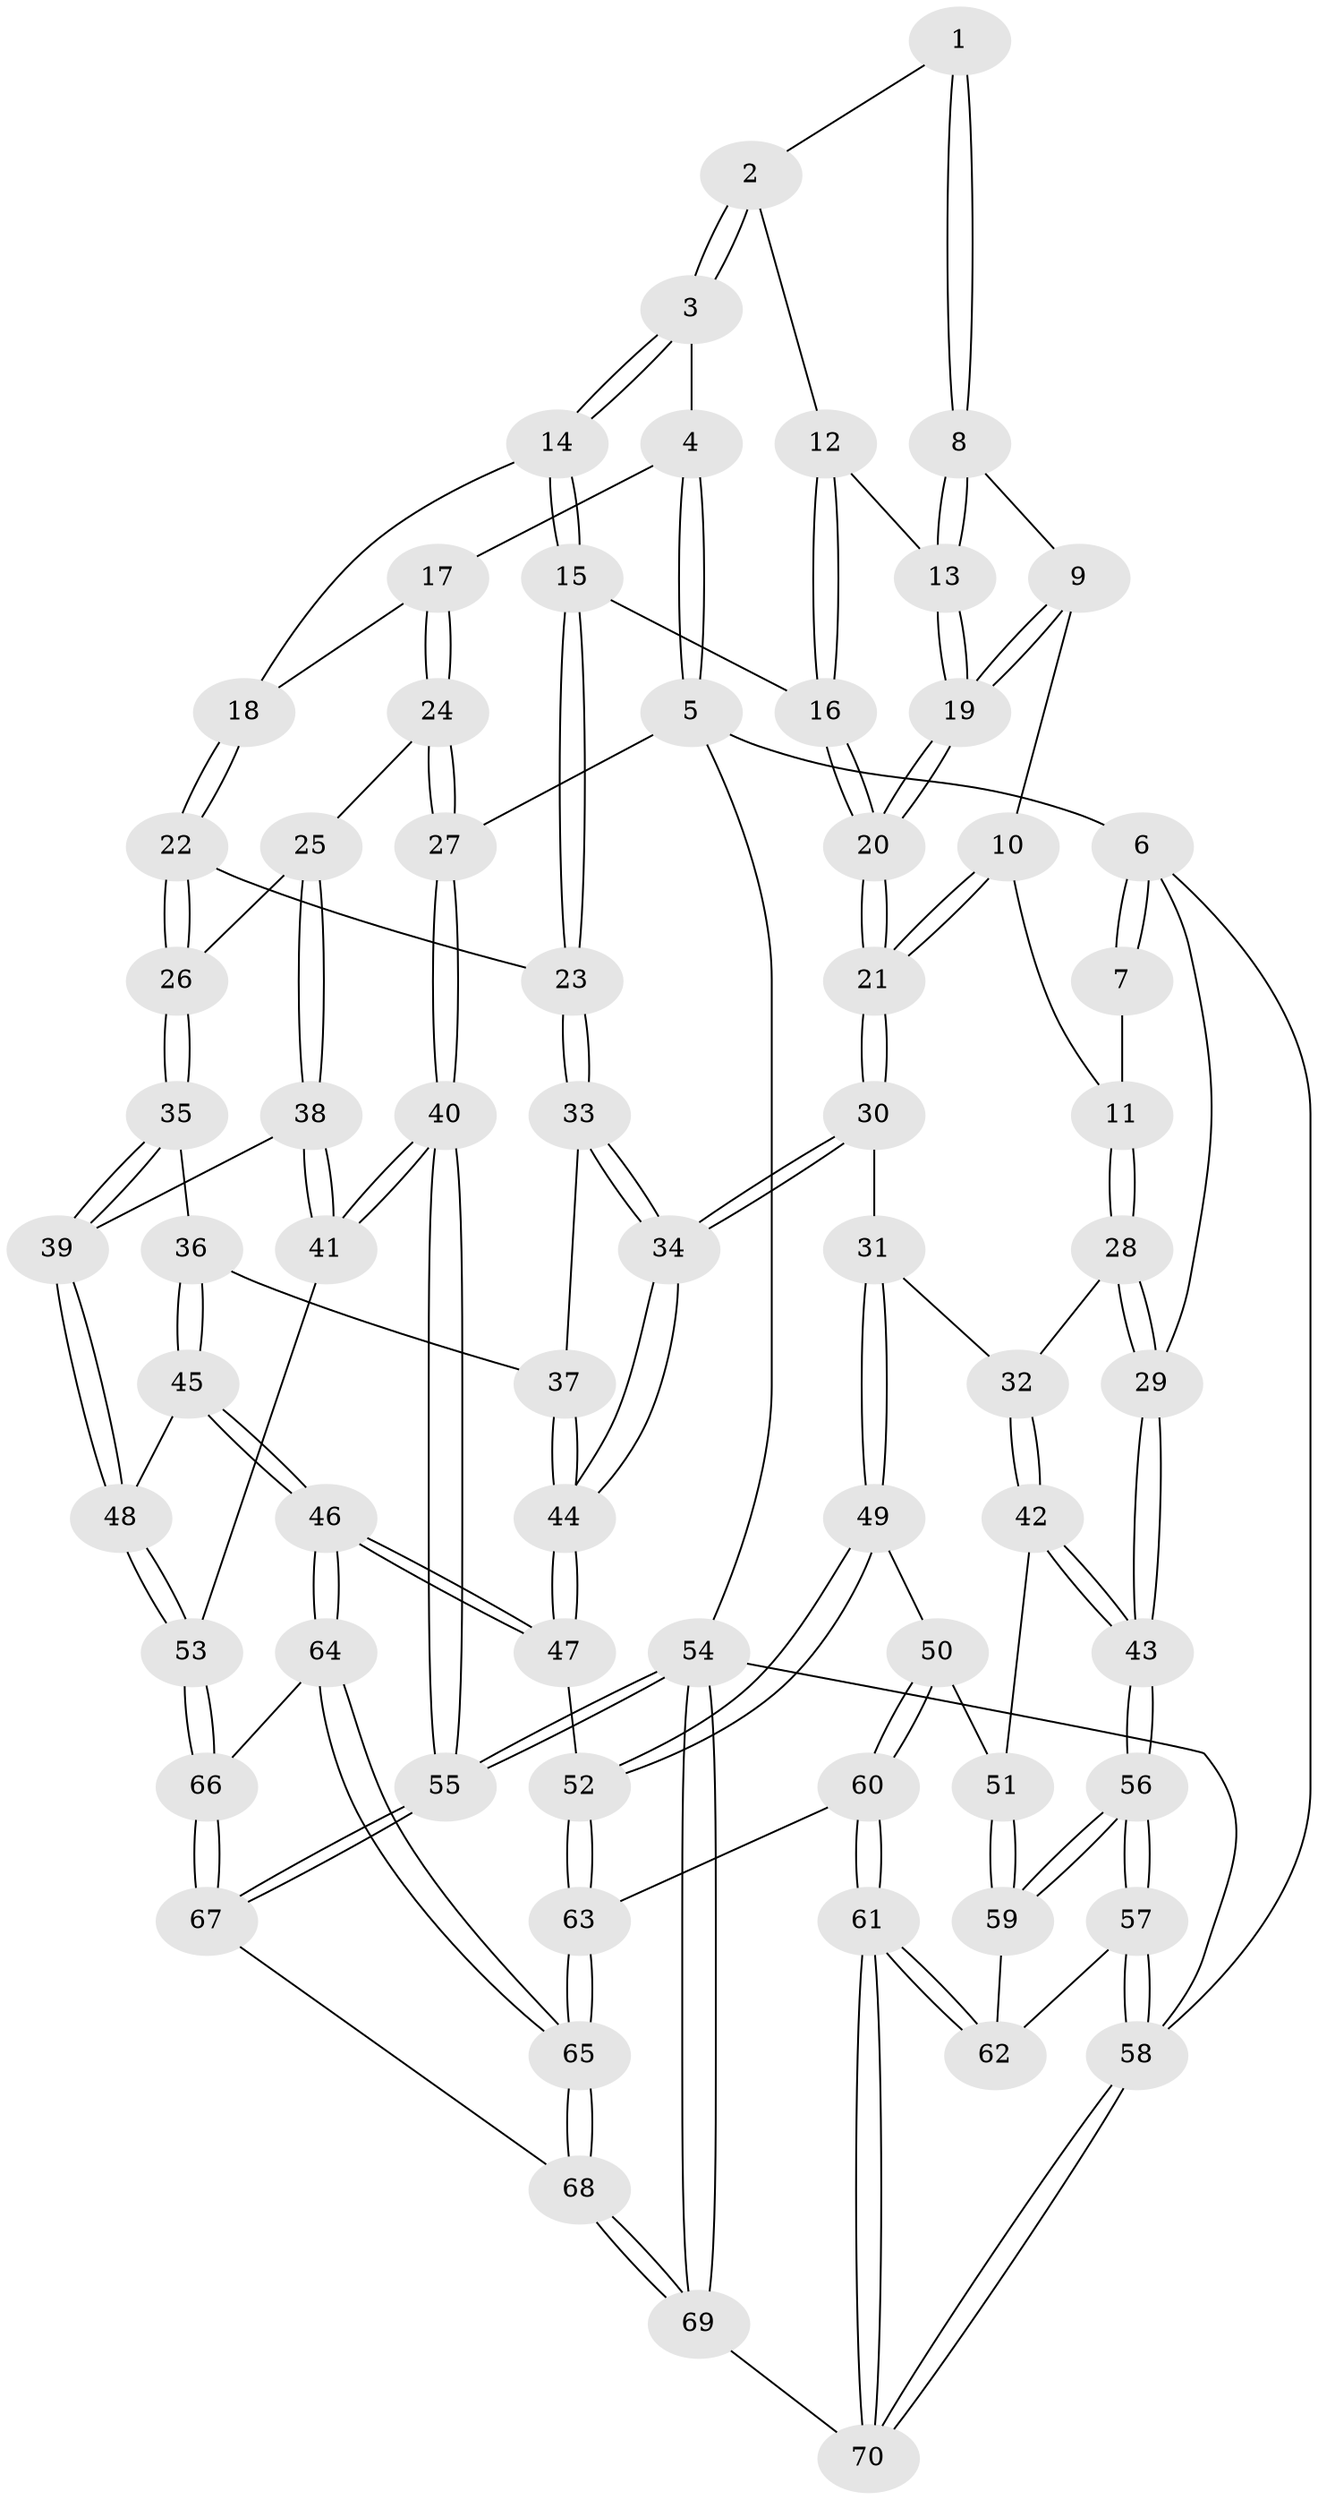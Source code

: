 // Generated by graph-tools (version 1.1) at 2025/03/03/09/25 03:03:16]
// undirected, 70 vertices, 172 edges
graph export_dot {
graph [start="1"]
  node [color=gray90,style=filled];
  1 [pos="+0.2401430590770152+0"];
  2 [pos="+0.5102946712871748+0"];
  3 [pos="+0.7805647210794014+0"];
  4 [pos="+1+0"];
  5 [pos="+1+0"];
  6 [pos="+0+0"];
  7 [pos="+0.09472980008672845+0"];
  8 [pos="+0.25432188358630864+0.029115567221275108"];
  9 [pos="+0.23652169400775774+0.09100914269594518"];
  10 [pos="+0.2271685299487257+0.10595519686154585"];
  11 [pos="+0.13539203556784707+0.16981038082993577"];
  12 [pos="+0.4942515444583144+0"];
  13 [pos="+0.4343710826859615+0.07844679196046306"];
  14 [pos="+0.7356461911563228+0.03984067544267849"];
  15 [pos="+0.6279862996422009+0.20584719031194723"];
  16 [pos="+0.6116564319892734+0.2052934455947014"];
  17 [pos="+0.9219710200691611+0.16974287340615818"];
  18 [pos="+0.810884108154657+0.1406146166622314"];
  19 [pos="+0.43314152686725504+0.10521837003728936"];
  20 [pos="+0.4521901612878957+0.22453694910206684"];
  21 [pos="+0.43907996232599295+0.24027214425711976"];
  22 [pos="+0.8025131802783402+0.26157065367021537"];
  23 [pos="+0.6379052620546377+0.21826614663762078"];
  24 [pos="+0.9410042554424026+0.2358623200833008"];
  25 [pos="+0.8688948840482641+0.2970800026695807"];
  26 [pos="+0.8355565434626286+0.29287496451446926"];
  27 [pos="+1+0.28409765764571565"];
  28 [pos="+0.12403876023162401+0.18579096623375796"];
  29 [pos="+0+0.10329925460288901"];
  30 [pos="+0.42979013989629616+0.25798676613050897"];
  31 [pos="+0.35747915007517+0.3225143994592762"];
  32 [pos="+0.16092222156899388+0.2648937912217495"];
  33 [pos="+0.6511029647605391+0.28984083423058493"];
  34 [pos="+0.5800509011264008+0.43060181315376533"];
  35 [pos="+0.7628554244879414+0.3674435954443199"];
  36 [pos="+0.7228095832853748+0.3693198333436139"];
  37 [pos="+0.7123742215595145+0.36349187611698375"];
  38 [pos="+0.884926512482094+0.33846993228132355"];
  39 [pos="+0.8085398163065526+0.47212383284593584"];
  40 [pos="+1+0.5723953256314279"];
  41 [pos="+1+0.5619449121648533"];
  42 [pos="+0.10036367603367169+0.3853215364223176"];
  43 [pos="+0+0.4441931747302431"];
  44 [pos="+0.5847589411873659+0.45027963335094573"];
  45 [pos="+0.6688485760450767+0.5849807722619396"];
  46 [pos="+0.6478643038268105+0.5934574575013614"];
  47 [pos="+0.5874341288290711+0.5592042183123833"];
  48 [pos="+0.8131050898071339+0.5563267179401759"];
  49 [pos="+0.3476493135597849+0.4754999617811329"];
  50 [pos="+0.2842904992520096+0.5331393473447155"];
  51 [pos="+0.19168121993770043+0.5359499977104408"];
  52 [pos="+0.5647921226647767+0.560659360955626"];
  53 [pos="+0.9358148190522347+0.5886095465314457"];
  54 [pos="+1+1"];
  55 [pos="+1+1"];
  56 [pos="+0+0.6457633544073972"];
  57 [pos="+0+0.6526160862375722"];
  58 [pos="+0+1"];
  59 [pos="+0.13142317947115742+0.5914379638487797"];
  60 [pos="+0.3475711789920894+0.7438345116780171"];
  61 [pos="+0.2446619984725402+0.8634220843172402"];
  62 [pos="+0.18193232900241052+0.781505049958013"];
  63 [pos="+0.38228871571233797+0.739998457823626"];
  64 [pos="+0.6503447211669086+0.6605106873036464"];
  65 [pos="+0.6297809457418516+0.8616044262575798"];
  66 [pos="+0.8576349698880079+0.7529762263116102"];
  67 [pos="+0.8418501809743744+0.841449196865215"];
  68 [pos="+0.6493501594735748+0.9196649139610921"];
  69 [pos="+0.614878099055046+1"];
  70 [pos="+0.19634737422489226+1"];
  1 -- 2;
  1 -- 8;
  1 -- 8;
  2 -- 3;
  2 -- 3;
  2 -- 12;
  3 -- 4;
  3 -- 14;
  3 -- 14;
  4 -- 5;
  4 -- 5;
  4 -- 17;
  5 -- 6;
  5 -- 27;
  5 -- 54;
  6 -- 7;
  6 -- 7;
  6 -- 29;
  6 -- 58;
  7 -- 11;
  8 -- 9;
  8 -- 13;
  8 -- 13;
  9 -- 10;
  9 -- 19;
  9 -- 19;
  10 -- 11;
  10 -- 21;
  10 -- 21;
  11 -- 28;
  11 -- 28;
  12 -- 13;
  12 -- 16;
  12 -- 16;
  13 -- 19;
  13 -- 19;
  14 -- 15;
  14 -- 15;
  14 -- 18;
  15 -- 16;
  15 -- 23;
  15 -- 23;
  16 -- 20;
  16 -- 20;
  17 -- 18;
  17 -- 24;
  17 -- 24;
  18 -- 22;
  18 -- 22;
  19 -- 20;
  19 -- 20;
  20 -- 21;
  20 -- 21;
  21 -- 30;
  21 -- 30;
  22 -- 23;
  22 -- 26;
  22 -- 26;
  23 -- 33;
  23 -- 33;
  24 -- 25;
  24 -- 27;
  24 -- 27;
  25 -- 26;
  25 -- 38;
  25 -- 38;
  26 -- 35;
  26 -- 35;
  27 -- 40;
  27 -- 40;
  28 -- 29;
  28 -- 29;
  28 -- 32;
  29 -- 43;
  29 -- 43;
  30 -- 31;
  30 -- 34;
  30 -- 34;
  31 -- 32;
  31 -- 49;
  31 -- 49;
  32 -- 42;
  32 -- 42;
  33 -- 34;
  33 -- 34;
  33 -- 37;
  34 -- 44;
  34 -- 44;
  35 -- 36;
  35 -- 39;
  35 -- 39;
  36 -- 37;
  36 -- 45;
  36 -- 45;
  37 -- 44;
  37 -- 44;
  38 -- 39;
  38 -- 41;
  38 -- 41;
  39 -- 48;
  39 -- 48;
  40 -- 41;
  40 -- 41;
  40 -- 55;
  40 -- 55;
  41 -- 53;
  42 -- 43;
  42 -- 43;
  42 -- 51;
  43 -- 56;
  43 -- 56;
  44 -- 47;
  44 -- 47;
  45 -- 46;
  45 -- 46;
  45 -- 48;
  46 -- 47;
  46 -- 47;
  46 -- 64;
  46 -- 64;
  47 -- 52;
  48 -- 53;
  48 -- 53;
  49 -- 50;
  49 -- 52;
  49 -- 52;
  50 -- 51;
  50 -- 60;
  50 -- 60;
  51 -- 59;
  51 -- 59;
  52 -- 63;
  52 -- 63;
  53 -- 66;
  53 -- 66;
  54 -- 55;
  54 -- 55;
  54 -- 69;
  54 -- 69;
  54 -- 58;
  55 -- 67;
  55 -- 67;
  56 -- 57;
  56 -- 57;
  56 -- 59;
  56 -- 59;
  57 -- 58;
  57 -- 58;
  57 -- 62;
  58 -- 70;
  58 -- 70;
  59 -- 62;
  60 -- 61;
  60 -- 61;
  60 -- 63;
  61 -- 62;
  61 -- 62;
  61 -- 70;
  61 -- 70;
  63 -- 65;
  63 -- 65;
  64 -- 65;
  64 -- 65;
  64 -- 66;
  65 -- 68;
  65 -- 68;
  66 -- 67;
  66 -- 67;
  67 -- 68;
  68 -- 69;
  68 -- 69;
  69 -- 70;
}

